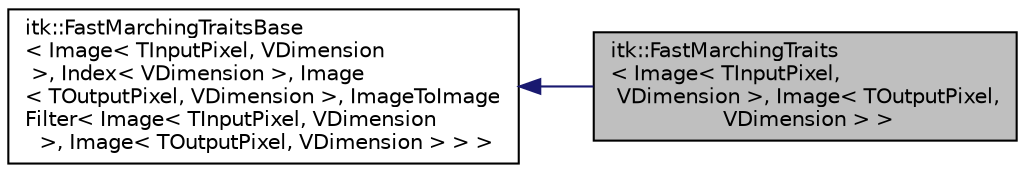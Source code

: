 digraph "itk::FastMarchingTraits&lt; Image&lt; TInputPixel, VDimension &gt;, Image&lt; TOutputPixel, VDimension &gt; &gt;"
{
 // LATEX_PDF_SIZE
  edge [fontname="Helvetica",fontsize="10",labelfontname="Helvetica",labelfontsize="10"];
  node [fontname="Helvetica",fontsize="10",shape=record];
  rankdir="LR";
  Node1 [label="itk::FastMarchingTraits\l\< Image\< TInputPixel,\l VDimension \>, Image\< TOutputPixel,\l VDimension \> \>",height=0.2,width=0.4,color="black", fillcolor="grey75", style="filled", fontcolor="black",tooltip=" "];
  Node2 -> Node1 [dir="back",color="midnightblue",fontsize="10",style="solid",fontname="Helvetica"];
  Node2 [label="itk::FastMarchingTraitsBase\l\< Image\< TInputPixel, VDimension\l \>, Index\< VDimension \>, Image\l\< TOutputPixel, VDimension \>, ImageToImage\lFilter\< Image\< TInputPixel, VDimension\l \>, Image\< TOutputPixel, VDimension \> \> \>",height=0.2,width=0.4,color="black", fillcolor="white", style="filled",URL="$classitk_1_1FastMarchingTraitsBase.html",tooltip=" "];
}
